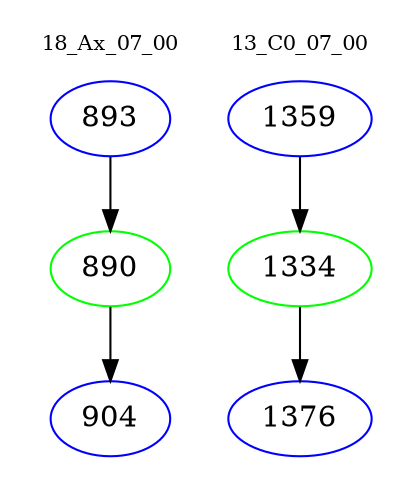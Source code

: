 digraph{
subgraph cluster_0 {
color = white
label = "18_Ax_07_00";
fontsize=10;
T0_893 [label="893", color="blue"]
T0_893 -> T0_890 [color="black"]
T0_890 [label="890", color="green"]
T0_890 -> T0_904 [color="black"]
T0_904 [label="904", color="blue"]
}
subgraph cluster_1 {
color = white
label = "13_C0_07_00";
fontsize=10;
T1_1359 [label="1359", color="blue"]
T1_1359 -> T1_1334 [color="black"]
T1_1334 [label="1334", color="green"]
T1_1334 -> T1_1376 [color="black"]
T1_1376 [label="1376", color="blue"]
}
}
